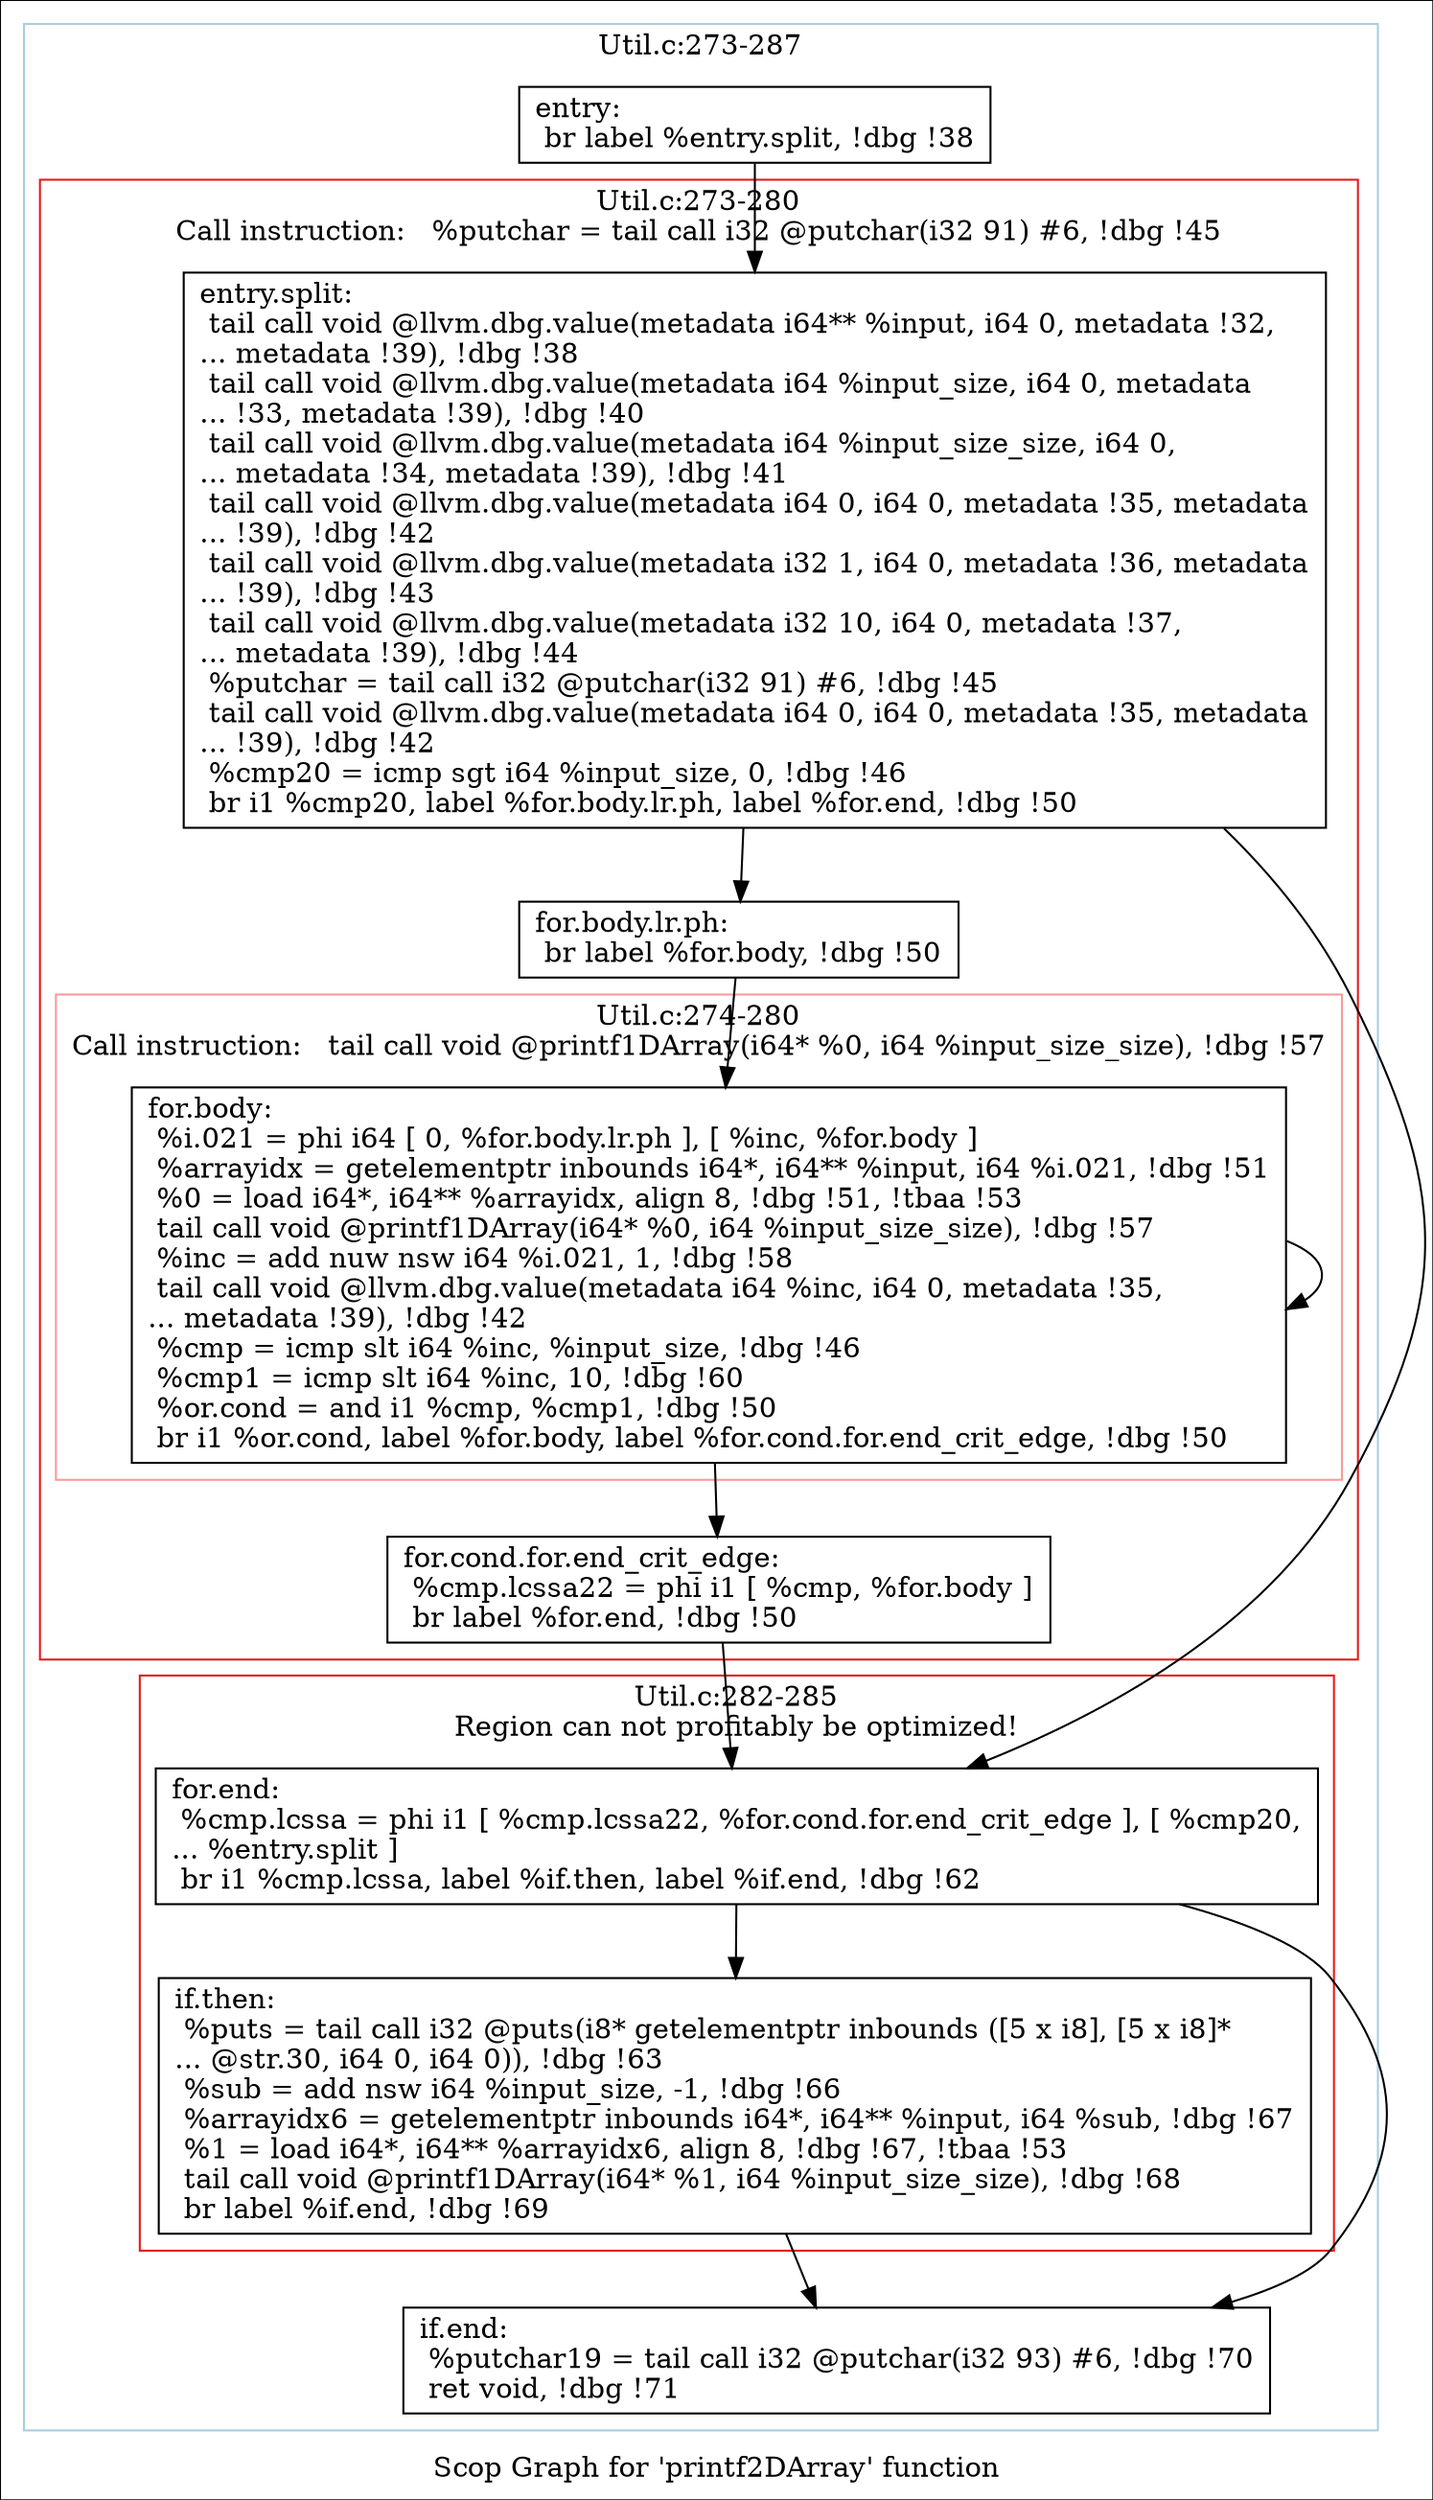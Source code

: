 digraph "Scop Graph for 'printf2DArray' function" {
	label="Scop Graph for 'printf2DArray' function";

	Node0x9cb2760 [shape=record,label="{entry:\l  br label %entry.split, !dbg !38\l}"];
	Node0x9cb2760 -> Node0x9ce3340;
	Node0x9ce3340 [shape=record,label="{entry.split:                                      \l  tail call void @llvm.dbg.value(metadata i64** %input, i64 0, metadata !32,\l... metadata !39), !dbg !38\l  tail call void @llvm.dbg.value(metadata i64 %input_size, i64 0, metadata\l... !33, metadata !39), !dbg !40\l  tail call void @llvm.dbg.value(metadata i64 %input_size_size, i64 0,\l... metadata !34, metadata !39), !dbg !41\l  tail call void @llvm.dbg.value(metadata i64 0, i64 0, metadata !35, metadata\l... !39), !dbg !42\l  tail call void @llvm.dbg.value(metadata i32 1, i64 0, metadata !36, metadata\l... !39), !dbg !43\l  tail call void @llvm.dbg.value(metadata i32 10, i64 0, metadata !37,\l... metadata !39), !dbg !44\l  %putchar = tail call i32 @putchar(i32 91) #6, !dbg !45\l  tail call void @llvm.dbg.value(metadata i64 0, i64 0, metadata !35, metadata\l... !39), !dbg !42\l  %cmp20 = icmp sgt i64 %input_size, 0, !dbg !46\l  br i1 %cmp20, label %for.body.lr.ph, label %for.end, !dbg !50\l}"];
	Node0x9ce3340 -> Node0x9cdbb70;
	Node0x9ce3340 -> Node0x9cfc9b0;
	Node0x9cdbb70 [shape=record,label="{for.body.lr.ph:                                   \l  br label %for.body, !dbg !50\l}"];
	Node0x9cdbb70 -> Node0x9d0de40;
	Node0x9d0de40 [shape=record,label="{for.body:                                         \l  %i.021 = phi i64 [ 0, %for.body.lr.ph ], [ %inc, %for.body ]\l  %arrayidx = getelementptr inbounds i64*, i64** %input, i64 %i.021, !dbg !51\l  %0 = load i64*, i64** %arrayidx, align 8, !dbg !51, !tbaa !53\l  tail call void @printf1DArray(i64* %0, i64 %input_size_size), !dbg !57\l  %inc = add nuw nsw i64 %i.021, 1, !dbg !58\l  tail call void @llvm.dbg.value(metadata i64 %inc, i64 0, metadata !35,\l... metadata !39), !dbg !42\l  %cmp = icmp slt i64 %inc, %input_size, !dbg !46\l  %cmp1 = icmp slt i64 %inc, 10, !dbg !60\l  %or.cond = and i1 %cmp, %cmp1, !dbg !50\l  br i1 %or.cond, label %for.body, label %for.cond.for.end_crit_edge, !dbg !50\l}"];
	Node0x9d0de40 -> Node0x9d0de40[constraint=false];
	Node0x9d0de40 -> Node0x9cd52e0;
	Node0x9cd52e0 [shape=record,label="{for.cond.for.end_crit_edge:                       \l  %cmp.lcssa22 = phi i1 [ %cmp, %for.body ]\l  br label %for.end, !dbg !50\l}"];
	Node0x9cd52e0 -> Node0x9cfc9b0;
	Node0x9cfc9b0 [shape=record,label="{for.end:                                          \l  %cmp.lcssa = phi i1 [ %cmp.lcssa22, %for.cond.for.end_crit_edge ], [ %cmp20,\l... %entry.split ]\l  br i1 %cmp.lcssa, label %if.then, label %if.end, !dbg !62\l}"];
	Node0x9cfc9b0 -> Node0x9cd5250;
	Node0x9cfc9b0 -> Node0x9d0f0d0;
	Node0x9cd5250 [shape=record,label="{if.then:                                          \l  %puts = tail call i32 @puts(i8* getelementptr inbounds ([5 x i8], [5 x i8]*\l... @str.30, i64 0, i64 0)), !dbg !63\l  %sub = add nsw i64 %input_size, -1, !dbg !66\l  %arrayidx6 = getelementptr inbounds i64*, i64** %input, i64 %sub, !dbg !67\l  %1 = load i64*, i64** %arrayidx6, align 8, !dbg !67, !tbaa !53\l  tail call void @printf1DArray(i64* %1, i64 %input_size_size), !dbg !68\l  br label %if.end, !dbg !69\l}"];
	Node0x9cd5250 -> Node0x9d0f0d0;
	Node0x9d0f0d0 [shape=record,label="{if.end:                                           \l  %putchar19 = tail call i32 @putchar(i32 93) #6, !dbg !70\l  ret void, !dbg !71\l}"];
	colorscheme = "paired12"
        subgraph cluster_0x9cc4310 {
          label = "Util.c:273-287
";
          style = solid;
          color = 1
          subgraph cluster_0x9caa4b0 {
            label = "Util.c:273-280
Call instruction:   %putchar = tail call i32 @putchar(i32 91) #6, !dbg !45";
            style = solid;
            color = 6
            subgraph cluster_0x9cdb360 {
              label = "Util.c:274-280
Call instruction:   tail call void @printf1DArray(i64* %0, i64 %input_size_size), !dbg !57";
              style = solid;
              color = 5
              Node0x9d0de40;
            }
            Node0x9ce3340;
            Node0x9cdbb70;
            Node0x9cd52e0;
          }
          subgraph cluster_0x9daa5f0 {
            label = "Util.c:282-285
Region can not profitably be optimized!";
            style = solid;
            color = 6
            Node0x9cfc9b0;
            Node0x9cd5250;
          }
          Node0x9cb2760;
          Node0x9d0f0d0;
        }
}
